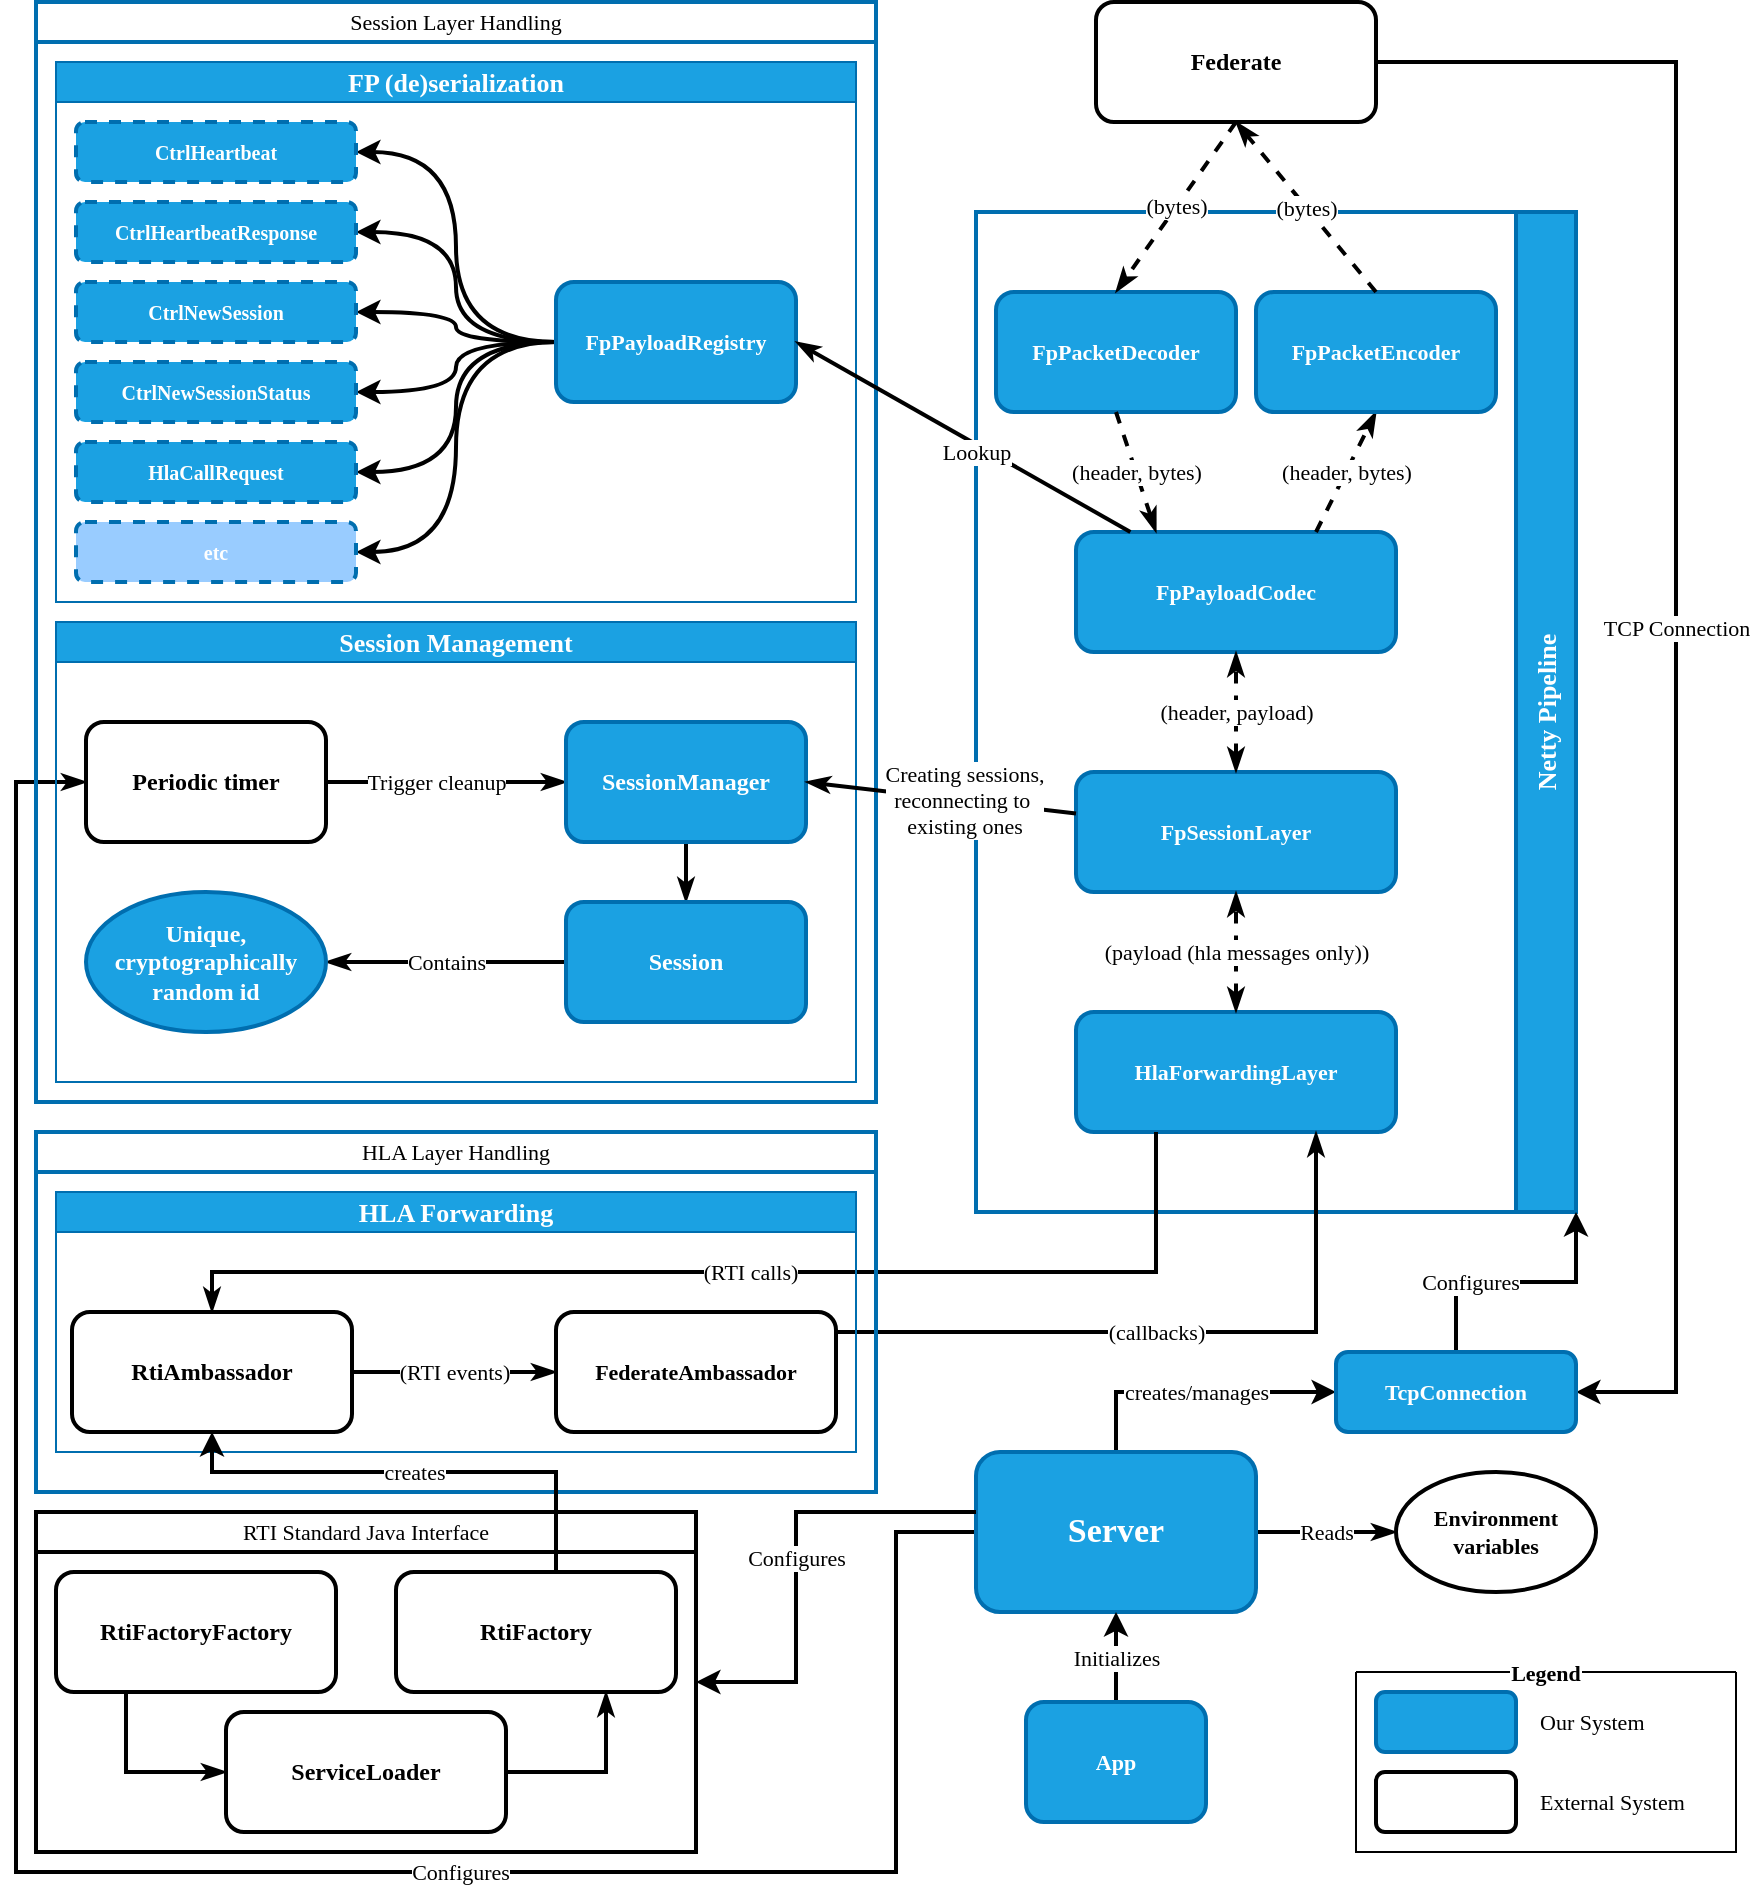 <mxfile scale="8" border="0" version="27.1.4">
  <diagram name="Page-1" id="E_L0YsxMAf6N9JI59gBp">
    <mxGraphModel dx="2532" dy="1472" grid="1" gridSize="10" guides="1" tooltips="1" connect="1" arrows="1" fold="1" page="1" pageScale="1" pageWidth="850" pageHeight="1100" math="0" shadow="0">
      <root>
        <mxCell id="0" />
        <mxCell id="1" parent="0" />
        <mxCell id="KnNnGDwvW0J2ZUAzmm-K-11" value="&lt;font&gt;Netty Pipeline&lt;/font&gt;" style="swimlane;horizontal=0;whiteSpace=wrap;html=1;strokeColor=#006EAF;strokeWidth=2;align=center;verticalAlign=middle;fontFamily=Verdana;fontSize=13;fontColor=#ffffff;fontStyle=1;fillColor=#1ba1e2;startSize=30;swimlaneLine=1;direction=west;" parent="1" vertex="1">
          <mxGeometry x="980" y="240" width="300" height="500" as="geometry" />
        </mxCell>
        <mxCell id="KnNnGDwvW0J2ZUAzmm-K-21" value="FpPacketDecoder" style="rounded=1;whiteSpace=wrap;html=1;strokeColor=#006EAF;strokeWidth=2;align=center;verticalAlign=middle;fontFamily=Verdana;fontSize=11;fontColor=#ffffff;fontStyle=1;fillColor=#1ba1e2;" parent="KnNnGDwvW0J2ZUAzmm-K-11" vertex="1">
          <mxGeometry x="10" y="40" width="120" height="60" as="geometry" />
        </mxCell>
        <mxCell id="KnNnGDwvW0J2ZUAzmm-K-22" value="FpPayloadCodec" style="rounded=1;whiteSpace=wrap;html=1;strokeColor=#006EAF;strokeWidth=2;align=center;verticalAlign=middle;fontFamily=Verdana;fontSize=11;fontColor=#ffffff;fontStyle=1;fillColor=#1ba1e2;" parent="KnNnGDwvW0J2ZUAzmm-K-11" vertex="1">
          <mxGeometry x="50" y="160" width="160" height="60" as="geometry" />
        </mxCell>
        <mxCell id="KnNnGDwvW0J2ZUAzmm-K-23" value="FpSessionLayer" style="rounded=1;whiteSpace=wrap;html=1;strokeColor=#006EAF;strokeWidth=2;align=center;verticalAlign=middle;fontFamily=Verdana;fontSize=11;fontColor=#ffffff;fontStyle=1;fillColor=#1ba1e2;" parent="KnNnGDwvW0J2ZUAzmm-K-11" vertex="1">
          <mxGeometry x="50" y="280" width="160" height="60" as="geometry" />
        </mxCell>
        <mxCell id="KnNnGDwvW0J2ZUAzmm-K-24" value="HlaForwardingLayer" style="rounded=1;whiteSpace=wrap;html=1;strokeColor=#006EAF;strokeWidth=2;align=center;verticalAlign=middle;fontFamily=Verdana;fontSize=11;fontColor=#ffffff;fontStyle=1;fillColor=#1ba1e2;" parent="KnNnGDwvW0J2ZUAzmm-K-11" vertex="1">
          <mxGeometry x="50" y="400" width="160" height="60" as="geometry" />
        </mxCell>
        <mxCell id="KnNnGDwvW0J2ZUAzmm-K-27" value="(header, bytes)" style="endArrow=classicThin;startArrow=none;html=1;rounded=0;strokeColor=light-dark(#000000,#000000);strokeWidth=2;align=center;verticalAlign=middle;fontFamily=Verdana;fontSize=11;fontColor=default;fontStyle=0;labelBorderColor=none;labelBackgroundColor=default;startFill=0;endFill=1;dashed=1;entryX=0.5;entryY=1;entryDx=0;entryDy=0;exitX=0.75;exitY=0;exitDx=0;exitDy=0;" parent="KnNnGDwvW0J2ZUAzmm-K-11" source="KnNnGDwvW0J2ZUAzmm-K-22" target="KnNnGDwvW0J2ZUAzmm-K-106" edge="1">
          <mxGeometry width="50" height="50" relative="1" as="geometry">
            <mxPoint x="190" y="102" as="sourcePoint" />
            <mxPoint x="190" y="10" as="targetPoint" />
          </mxGeometry>
        </mxCell>
        <mxCell id="KnNnGDwvW0J2ZUAzmm-K-28" value="(header, payload)" style="endArrow=classicThin;startArrow=classicThin;html=1;rounded=0;strokeColor=light-dark(#000000,#000000);strokeWidth=2;align=center;verticalAlign=middle;fontFamily=Verdana;fontSize=11;fontColor=default;fontStyle=0;labelBorderColor=none;labelBackgroundColor=default;startFill=1;endFill=1;dashed=1;entryX=0.5;entryY=1;entryDx=0;entryDy=0;exitX=0.5;exitY=0;exitDx=0;exitDy=0;" parent="KnNnGDwvW0J2ZUAzmm-K-11" source="KnNnGDwvW0J2ZUAzmm-K-23" target="KnNnGDwvW0J2ZUAzmm-K-22" edge="1">
          <mxGeometry width="50" height="50" relative="1" as="geometry">
            <mxPoint x="400" y="262" as="sourcePoint" />
            <mxPoint x="400" y="170" as="targetPoint" />
          </mxGeometry>
        </mxCell>
        <mxCell id="KnNnGDwvW0J2ZUAzmm-K-29" value="(payload (hla messages only))" style="endArrow=classicThin;startArrow=classicThin;html=1;rounded=0;strokeColor=light-dark(#000000,#000000);strokeWidth=2;align=center;verticalAlign=middle;fontFamily=Verdana;fontSize=11;fontColor=default;fontStyle=0;labelBorderColor=none;labelBackgroundColor=default;startFill=1;endFill=1;dashed=1;entryX=0.5;entryY=1;entryDx=0;entryDy=0;exitX=0.5;exitY=0;exitDx=0;exitDy=0;" parent="KnNnGDwvW0J2ZUAzmm-K-11" target="KnNnGDwvW0J2ZUAzmm-K-23" edge="1">
          <mxGeometry width="50" height="50" relative="1" as="geometry">
            <mxPoint x="130.0" y="400" as="sourcePoint" />
            <mxPoint x="170" y="370" as="targetPoint" />
          </mxGeometry>
        </mxCell>
        <mxCell id="KnNnGDwvW0J2ZUAzmm-K-106" value="FpPacketEncoder" style="rounded=1;whiteSpace=wrap;html=1;strokeColor=#006EAF;strokeWidth=2;align=center;verticalAlign=middle;fontFamily=Verdana;fontSize=11;fontColor=#ffffff;fontStyle=1;fillColor=#1ba1e2;" parent="KnNnGDwvW0J2ZUAzmm-K-11" vertex="1">
          <mxGeometry x="140" y="40" width="120" height="60" as="geometry" />
        </mxCell>
        <mxCell id="KnNnGDwvW0J2ZUAzmm-K-109" value="(header, bytes)" style="endArrow=classicThin;startArrow=none;html=1;rounded=0;strokeColor=light-dark(#000000,#000000);strokeWidth=2;align=center;verticalAlign=middle;fontFamily=Verdana;fontSize=11;fontColor=default;fontStyle=0;labelBorderColor=none;labelBackgroundColor=default;startFill=0;endFill=1;dashed=1;entryX=0.25;entryY=0;entryDx=0;entryDy=0;exitX=0.5;exitY=1;exitDx=0;exitDy=0;" parent="KnNnGDwvW0J2ZUAzmm-K-11" source="KnNnGDwvW0J2ZUAzmm-K-21" target="KnNnGDwvW0J2ZUAzmm-K-22" edge="1">
          <mxGeometry width="50" height="50" relative="1" as="geometry">
            <mxPoint x="10" y="170" as="sourcePoint" />
            <mxPoint x="100" y="110" as="targetPoint" />
          </mxGeometry>
        </mxCell>
        <mxCell id="KnNnGDwvW0J2ZUAzmm-K-121" value="(RTI calls)" style="edgeStyle=orthogonalEdgeStyle;shape=connector;rounded=0;orthogonalLoop=1;jettySize=auto;html=1;entryX=0.5;entryY=0;entryDx=0;entryDy=0;strokeColor=light-dark(#000000,#000000);strokeWidth=2;align=center;verticalAlign=middle;fontFamily=Verdana;fontSize=11;fontColor=default;fontStyle=0;labelBorderColor=none;labelBackgroundColor=default;startArrow=none;startFill=0;endArrow=classicThin;endFill=1;" parent="KnNnGDwvW0J2ZUAzmm-K-11" target="KnNnGDwvW0J2ZUAzmm-K-97" edge="1">
          <mxGeometry x="-0.026" relative="1" as="geometry">
            <mxPoint x="90" y="460" as="sourcePoint" />
            <Array as="points">
              <mxPoint x="90" y="530" />
              <mxPoint x="-382" y="530" />
            </Array>
            <mxPoint as="offset" />
          </mxGeometry>
        </mxCell>
        <mxCell id="KnNnGDwvW0J2ZUAzmm-K-20" value="&lt;span style=&quot;background-color: light-dark(#ffffff, var(--ge-dark-color, #121212));&quot;&gt;Reads&lt;/span&gt;" style="edgeStyle=orthogonalEdgeStyle;shape=connector;rounded=0;orthogonalLoop=1;jettySize=auto;html=1;entryX=0;entryY=0.5;entryDx=0;entryDy=0;strokeColor=light-dark(#000000,#000000);strokeWidth=2;align=center;verticalAlign=middle;fontFamily=Verdana;fontSize=11;fontColor=default;fontStyle=0;labelBorderColor=none;labelBackgroundColor=none;startArrow=none;startFill=0;endArrow=classicThin;endFill=1;" parent="1" source="KnNnGDwvW0J2ZUAzmm-K-14" target="KnNnGDwvW0J2ZUAzmm-K-19" edge="1">
          <mxGeometry relative="1" as="geometry" />
        </mxCell>
        <mxCell id="KnNnGDwvW0J2ZUAzmm-K-105" value="Configures" style="edgeStyle=orthogonalEdgeStyle;shape=connector;rounded=0;orthogonalLoop=1;jettySize=auto;html=1;strokeColor=light-dark(#000000,#000000);strokeWidth=2;align=center;verticalAlign=middle;fontFamily=Verdana;fontSize=11;fontColor=default;fontStyle=0;labelBorderColor=none;labelBackgroundColor=default;startArrow=none;startFill=0;endArrow=classicThin;endFill=1;entryX=0;entryY=0.5;entryDx=0;entryDy=0;" parent="1" source="KnNnGDwvW0J2ZUAzmm-K-14" target="KnNnGDwvW0J2ZUAzmm-K-65" edge="1">
          <mxGeometry x="-0.303" relative="1" as="geometry">
            <mxPoint x="500" y="540" as="targetPoint" />
            <Array as="points">
              <mxPoint x="940" y="900" />
              <mxPoint x="940" y="1070" />
              <mxPoint x="500" y="1070" />
              <mxPoint x="500" y="525" />
            </Array>
            <mxPoint as="offset" />
          </mxGeometry>
        </mxCell>
        <mxCell id="qz5uow2Gftufc4HhWuty-74" value="creates/manages" style="edgeStyle=orthogonalEdgeStyle;shape=connector;rounded=0;orthogonalLoop=1;jettySize=auto;html=1;entryX=0;entryY=0.5;entryDx=0;entryDy=0;strokeColor=default;strokeWidth=2;align=center;verticalAlign=middle;fontFamily=Verdana;fontSize=11;fontColor=default;labelBackgroundColor=default;endArrow=classic;" parent="1" source="KnNnGDwvW0J2ZUAzmm-K-14" target="qz5uow2Gftufc4HhWuty-72" edge="1">
          <mxGeometry relative="1" as="geometry">
            <Array as="points">
              <mxPoint x="1050" y="830" />
            </Array>
          </mxGeometry>
        </mxCell>
        <mxCell id="KnNnGDwvW0J2ZUAzmm-K-14" value="Server" style="rounded=1;whiteSpace=wrap;html=1;strokeColor=#006EAF;strokeWidth=2;align=center;verticalAlign=middle;fontFamily=Verdana;fontSize=17;fontColor=#ffffff;fontStyle=1;fillColor=#1ba1e2;" parent="1" vertex="1">
          <mxGeometry x="980" y="860" width="140" height="80" as="geometry" />
        </mxCell>
        <mxCell id="KnNnGDwvW0J2ZUAzmm-K-19" value="Environment variables" style="ellipse;whiteSpace=wrap;html=1;strokeWidth=2;align=center;verticalAlign=middle;fontFamily=Verdana;fontSize=11;fontStyle=1;labelBorderColor=none;labelBackgroundColor=none;fillColor=none;" parent="1" vertex="1">
          <mxGeometry x="1190" y="870" width="100" height="60" as="geometry" />
        </mxCell>
        <mxCell id="KnNnGDwvW0J2ZUAzmm-K-26" value="(bytes)" style="endArrow=classicThin;startArrow=none;html=1;rounded=0;strokeColor=light-dark(#000000,#000000);strokeWidth=2;align=center;verticalAlign=middle;fontFamily=Verdana;fontSize=11;fontColor=default;fontStyle=0;labelBorderColor=none;labelBackgroundColor=default;startFill=0;endFill=1;dashed=1;exitX=0.5;exitY=1;exitDx=0;exitDy=0;entryX=0.5;entryY=0;entryDx=0;entryDy=0;" parent="1" source="qz5uow2Gftufc4HhWuty-70" target="KnNnGDwvW0J2ZUAzmm-K-21" edge="1">
          <mxGeometry width="50" height="50" relative="1" as="geometry">
            <mxPoint x="1110" y="214.0" as="sourcePoint" />
            <mxPoint x="1050" y="90" as="targetPoint" />
          </mxGeometry>
        </mxCell>
        <mxCell id="KnNnGDwvW0J2ZUAzmm-K-30" value="Session Layer Handling" style="swimlane;whiteSpace=wrap;html=1;strokeColor=#006EAF;strokeWidth=2;align=center;verticalAlign=middle;fontFamily=Verdana;fontSize=11;fontColor=default;fontStyle=0;labelBorderColor=none;labelBackgroundColor=none;fillColor=default;startSize=20;" parent="1" vertex="1">
          <mxGeometry x="510" y="135" width="420" height="550" as="geometry" />
        </mxCell>
        <mxCell id="KnNnGDwvW0J2ZUAzmm-K-32" value="FP (de)serialization" style="swimlane;whiteSpace=wrap;html=1;flipH=1;fontFamily=Verdana;fillColor=#1ba1e2;fontColor=#ffffff;strokeColor=#006EAF;fontStyle=1;fontSize=13;startSize=20;" parent="KnNnGDwvW0J2ZUAzmm-K-30" vertex="1">
          <mxGeometry x="10" y="30" width="400" height="270" as="geometry" />
        </mxCell>
        <mxCell id="qz5uow2Gftufc4HhWuty-58" style="shape=connector;rounded=0;orthogonalLoop=1;jettySize=auto;html=1;entryX=1;entryY=0.5;entryDx=0;entryDy=0;strokeColor=default;strokeWidth=2;align=center;verticalAlign=middle;fontFamily=Verdana;fontSize=11;fontColor=default;labelBackgroundColor=default;endArrow=classic;edgeStyle=orthogonalEdgeStyle;curved=1;" parent="KnNnGDwvW0J2ZUAzmm-K-32" source="KnNnGDwvW0J2ZUAzmm-K-34" target="KnNnGDwvW0J2ZUAzmm-K-35" edge="1">
          <mxGeometry relative="1" as="geometry" />
        </mxCell>
        <mxCell id="qz5uow2Gftufc4HhWuty-59" style="edgeStyle=orthogonalEdgeStyle;shape=connector;curved=1;rounded=0;orthogonalLoop=1;jettySize=auto;html=1;entryX=1;entryY=0.5;entryDx=0;entryDy=0;strokeColor=default;strokeWidth=2;align=center;verticalAlign=middle;fontFamily=Verdana;fontSize=11;fontColor=default;labelBackgroundColor=default;endArrow=classic;" parent="KnNnGDwvW0J2ZUAzmm-K-32" source="KnNnGDwvW0J2ZUAzmm-K-34" target="KnNnGDwvW0J2ZUAzmm-K-36" edge="1">
          <mxGeometry relative="1" as="geometry" />
        </mxCell>
        <mxCell id="qz5uow2Gftufc4HhWuty-60" style="edgeStyle=orthogonalEdgeStyle;shape=connector;curved=1;rounded=0;orthogonalLoop=1;jettySize=auto;html=1;entryX=1;entryY=0.5;entryDx=0;entryDy=0;strokeColor=default;strokeWidth=2;align=center;verticalAlign=middle;fontFamily=Verdana;fontSize=11;fontColor=default;labelBackgroundColor=default;endArrow=classic;" parent="KnNnGDwvW0J2ZUAzmm-K-32" source="KnNnGDwvW0J2ZUAzmm-K-34" target="KnNnGDwvW0J2ZUAzmm-K-37" edge="1">
          <mxGeometry relative="1" as="geometry" />
        </mxCell>
        <mxCell id="qz5uow2Gftufc4HhWuty-61" style="edgeStyle=orthogonalEdgeStyle;shape=connector;curved=1;rounded=0;orthogonalLoop=1;jettySize=auto;html=1;entryX=1;entryY=0.5;entryDx=0;entryDy=0;strokeColor=default;strokeWidth=2;align=center;verticalAlign=middle;fontFamily=Verdana;fontSize=11;fontColor=default;labelBackgroundColor=default;endArrow=classic;" parent="KnNnGDwvW0J2ZUAzmm-K-32" source="KnNnGDwvW0J2ZUAzmm-K-34" target="KnNnGDwvW0J2ZUAzmm-K-112" edge="1">
          <mxGeometry relative="1" as="geometry" />
        </mxCell>
        <mxCell id="qz5uow2Gftufc4HhWuty-62" style="edgeStyle=orthogonalEdgeStyle;shape=connector;curved=1;rounded=0;orthogonalLoop=1;jettySize=auto;html=1;entryX=1;entryY=0.5;entryDx=0;entryDy=0;strokeColor=default;strokeWidth=2;align=center;verticalAlign=middle;fontFamily=Verdana;fontSize=11;fontColor=default;labelBackgroundColor=default;endArrow=classic;" parent="KnNnGDwvW0J2ZUAzmm-K-32" source="KnNnGDwvW0J2ZUAzmm-K-34" target="KnNnGDwvW0J2ZUAzmm-K-113" edge="1">
          <mxGeometry relative="1" as="geometry" />
        </mxCell>
        <mxCell id="qz5uow2Gftufc4HhWuty-63" style="edgeStyle=orthogonalEdgeStyle;shape=connector;curved=1;rounded=0;orthogonalLoop=1;jettySize=auto;html=1;entryX=1;entryY=0.5;entryDx=0;entryDy=0;strokeColor=default;strokeWidth=2;align=center;verticalAlign=middle;fontFamily=Verdana;fontSize=11;fontColor=default;labelBackgroundColor=default;endArrow=classic;" parent="KnNnGDwvW0J2ZUAzmm-K-32" source="KnNnGDwvW0J2ZUAzmm-K-34" target="KnNnGDwvW0J2ZUAzmm-K-116" edge="1">
          <mxGeometry relative="1" as="geometry" />
        </mxCell>
        <mxCell id="KnNnGDwvW0J2ZUAzmm-K-34" value="FpPayloadRegistry" style="rounded=1;whiteSpace=wrap;html=1;fontFamily=Verdana;fillColor=#1ba1e2;fontColor=#ffffff;strokeColor=#006EAF;strokeWidth=2;fontStyle=1;fontSize=11;" parent="KnNnGDwvW0J2ZUAzmm-K-32" vertex="1">
          <mxGeometry x="250" y="110" width="120" height="60" as="geometry" />
        </mxCell>
        <mxCell id="KnNnGDwvW0J2ZUAzmm-K-35" value="CtrlHeartbeat" style="rounded=1;whiteSpace=wrap;html=1;fontFamily=Verdana;fillColor=#1ba1e2;fontColor=#ffffff;strokeColor=#006EAF;strokeWidth=2;fontStyle=1;fontSize=10;dashed=1;" parent="KnNnGDwvW0J2ZUAzmm-K-32" vertex="1">
          <mxGeometry x="10" y="30" width="140" height="30" as="geometry" />
        </mxCell>
        <mxCell id="KnNnGDwvW0J2ZUAzmm-K-36" value="CtrlHeartbeatResponse" style="rounded=1;whiteSpace=wrap;html=1;fontFamily=Verdana;fillColor=#1ba1e2;fontColor=#ffffff;strokeColor=#006EAF;strokeWidth=2;fontStyle=1;fontSize=10;dashed=1;" parent="KnNnGDwvW0J2ZUAzmm-K-32" vertex="1">
          <mxGeometry x="10" y="70" width="140" height="30" as="geometry" />
        </mxCell>
        <mxCell id="KnNnGDwvW0J2ZUAzmm-K-37" value="CtrlNewSession" style="rounded=1;whiteSpace=wrap;html=1;fontFamily=Verdana;fillColor=#1ba1e2;fontColor=#ffffff;strokeColor=#006EAF;strokeWidth=2;fontStyle=1;fontSize=10;dashed=1;" parent="KnNnGDwvW0J2ZUAzmm-K-32" vertex="1">
          <mxGeometry x="10" y="110" width="140" height="30" as="geometry" />
        </mxCell>
        <mxCell id="KnNnGDwvW0J2ZUAzmm-K-112" value="CtrlNewSessionStatus" style="rounded=1;whiteSpace=wrap;html=1;fontFamily=Verdana;fillColor=#1ba1e2;fontColor=#ffffff;strokeColor=#006EAF;strokeWidth=2;fontStyle=1;fontSize=10;dashed=1;" parent="KnNnGDwvW0J2ZUAzmm-K-32" vertex="1">
          <mxGeometry x="10" y="150" width="140" height="30" as="geometry" />
        </mxCell>
        <mxCell id="KnNnGDwvW0J2ZUAzmm-K-113" value="HlaCallRequest" style="rounded=1;whiteSpace=wrap;html=1;fontFamily=Verdana;fillColor=#1ba1e2;fontColor=#ffffff;strokeColor=#006EAF;strokeWidth=2;fontStyle=1;fontSize=10;dashed=1;" parent="KnNnGDwvW0J2ZUAzmm-K-32" vertex="1">
          <mxGeometry x="10" y="190" width="140" height="30" as="geometry" />
        </mxCell>
        <mxCell id="KnNnGDwvW0J2ZUAzmm-K-116" value="etc" style="rounded=1;whiteSpace=wrap;html=1;fontFamily=Verdana;fillColor=#99CCFF;fontColor=#ffffff;strokeColor=#006EAF;strokeWidth=2;fontStyle=1;fontSize=10;dashed=1;" parent="KnNnGDwvW0J2ZUAzmm-K-32" vertex="1">
          <mxGeometry x="10" y="230" width="140" height="30" as="geometry" />
        </mxCell>
        <mxCell id="KnNnGDwvW0J2ZUAzmm-K-55" value="Session Management" style="swimlane;whiteSpace=wrap;html=1;flipH=1;fontFamily=Verdana;fillColor=#1ba1e2;fontColor=#ffffff;strokeColor=#006EAF;fontStyle=1;fontSize=13;startSize=20;" parent="KnNnGDwvW0J2ZUAzmm-K-30" vertex="1">
          <mxGeometry x="10" y="310" width="400" height="230" as="geometry" />
        </mxCell>
        <mxCell id="KnNnGDwvW0J2ZUAzmm-K-69" value="Trigger cleanup" style="edgeStyle=none;shape=connector;rounded=0;orthogonalLoop=1;jettySize=auto;html=1;entryX=0;entryY=0.5;entryDx=0;entryDy=0;strokeColor=light-dark(#000000,#000000);strokeWidth=2;align=center;verticalAlign=middle;fontFamily=Verdana;fontSize=11;fontColor=default;fontStyle=0;labelBorderColor=none;labelBackgroundColor=default;startArrow=none;startFill=0;endArrow=classicThin;endFill=1;" parent="KnNnGDwvW0J2ZUAzmm-K-55" source="KnNnGDwvW0J2ZUAzmm-K-65" target="KnNnGDwvW0J2ZUAzmm-K-66" edge="1">
          <mxGeometry x="-0.083" relative="1" as="geometry">
            <mxPoint as="offset" />
          </mxGeometry>
        </mxCell>
        <mxCell id="KnNnGDwvW0J2ZUAzmm-K-65" value="Periodic timer" style="rounded=1;whiteSpace=wrap;html=1;strokeWidth=2;align=center;verticalAlign=middle;fontFamily=Verdana;fontSize=12;fontStyle=1;labelBorderColor=none;labelBackgroundColor=none;fillColor=none;" parent="KnNnGDwvW0J2ZUAzmm-K-55" vertex="1">
          <mxGeometry x="15" y="50" width="120" height="60" as="geometry" />
        </mxCell>
        <mxCell id="KnNnGDwvW0J2ZUAzmm-K-70" style="edgeStyle=none;shape=connector;rounded=0;orthogonalLoop=1;jettySize=auto;html=1;entryX=0.5;entryY=0;entryDx=0;entryDy=0;strokeColor=light-dark(#000000,#000000);strokeWidth=2;align=center;verticalAlign=middle;fontFamily=Verdana;fontSize=12;fontColor=default;fontStyle=1;labelBorderColor=none;labelBackgroundColor=none;startArrow=none;startFill=0;endArrow=classicThin;endFill=1;" parent="KnNnGDwvW0J2ZUAzmm-K-55" source="KnNnGDwvW0J2ZUAzmm-K-66" target="KnNnGDwvW0J2ZUAzmm-K-67" edge="1">
          <mxGeometry relative="1" as="geometry" />
        </mxCell>
        <mxCell id="KnNnGDwvW0J2ZUAzmm-K-66" value="SessionManager" style="rounded=1;whiteSpace=wrap;html=1;strokeWidth=2;align=center;verticalAlign=middle;fontFamily=Verdana;fontSize=12;fontStyle=1;labelBorderColor=none;labelBackgroundColor=none;fillColor=#1ba1e2;strokeColor=#006EAF;fontColor=#ffffff;" parent="KnNnGDwvW0J2ZUAzmm-K-55" vertex="1">
          <mxGeometry x="255" y="50" width="120" height="60" as="geometry" />
        </mxCell>
        <mxCell id="KnNnGDwvW0J2ZUAzmm-K-71" value="Contains" style="edgeStyle=none;shape=connector;rounded=0;orthogonalLoop=1;jettySize=auto;html=1;entryX=1;entryY=0.5;entryDx=0;entryDy=0;strokeColor=light-dark(#000000,#000000);strokeWidth=2;align=center;verticalAlign=middle;fontFamily=Verdana;fontSize=11;fontColor=default;fontStyle=0;labelBorderColor=none;labelBackgroundColor=default;startArrow=none;startFill=0;endArrow=classicThin;endFill=1;" parent="KnNnGDwvW0J2ZUAzmm-K-55" source="KnNnGDwvW0J2ZUAzmm-K-67" target="KnNnGDwvW0J2ZUAzmm-K-68" edge="1">
          <mxGeometry relative="1" as="geometry" />
        </mxCell>
        <mxCell id="KnNnGDwvW0J2ZUAzmm-K-67" value="Session" style="rounded=1;whiteSpace=wrap;html=1;strokeWidth=2;align=center;verticalAlign=middle;fontFamily=Verdana;fontSize=12;fontStyle=1;labelBorderColor=none;labelBackgroundColor=none;glass=0;shadow=0;fillColor=#1ba1e2;strokeColor=#006EAF;fontColor=#ffffff;" parent="KnNnGDwvW0J2ZUAzmm-K-55" vertex="1">
          <mxGeometry x="255" y="140" width="120" height="60" as="geometry" />
        </mxCell>
        <mxCell id="KnNnGDwvW0J2ZUAzmm-K-68" value="Unique, cryptographically random id" style="ellipse;whiteSpace=wrap;html=1;strokeColor=#006EAF;strokeWidth=2;align=center;verticalAlign=middle;fontFamily=Verdana;fontSize=12;fontColor=#ffffff;fontStyle=1;labelBorderColor=none;labelBackgroundColor=none;fillColor=#1ba1e2;" parent="KnNnGDwvW0J2ZUAzmm-K-55" vertex="1">
          <mxGeometry x="15" y="135" width="120" height="70" as="geometry" />
        </mxCell>
        <mxCell id="KnNnGDwvW0J2ZUAzmm-K-108" value="(bytes)" style="endArrow=classicThin;startArrow=none;html=1;rounded=0;strokeColor=light-dark(#000000,#000000);strokeWidth=2;align=center;verticalAlign=middle;fontFamily=Verdana;fontSize=11;fontColor=default;fontStyle=0;labelBorderColor=none;labelBackgroundColor=default;startFill=0;endFill=1;dashed=1;exitX=0.5;exitY=0;exitDx=0;exitDy=0;entryX=0.5;entryY=1;entryDx=0;entryDy=0;" parent="1" source="KnNnGDwvW0J2ZUAzmm-K-106" target="qz5uow2Gftufc4HhWuty-70" edge="1">
          <mxGeometry width="50" height="50" relative="1" as="geometry">
            <mxPoint x="1200" y="261" as="sourcePoint" />
            <mxPoint x="1110" y="214.0" as="targetPoint" />
          </mxGeometry>
        </mxCell>
        <mxCell id="KnNnGDwvW0J2ZUAzmm-K-110" value="Lookup" style="edgeStyle=none;shape=connector;rounded=0;orthogonalLoop=1;jettySize=auto;html=1;entryX=1;entryY=0.5;entryDx=0;entryDy=0;strokeColor=light-dark(#000000,#000000);strokeWidth=2;align=center;verticalAlign=middle;fontFamily=Verdana;fontSize=11;fontColor=default;fontStyle=0;labelBorderColor=none;labelBackgroundColor=default;startArrow=none;startFill=0;endArrow=classicThin;endFill=1;" parent="1" source="KnNnGDwvW0J2ZUAzmm-K-22" target="KnNnGDwvW0J2ZUAzmm-K-34" edge="1">
          <mxGeometry x="-0.096" y="3" relative="1" as="geometry">
            <mxPoint as="offset" />
          </mxGeometry>
        </mxCell>
        <mxCell id="KnNnGDwvW0J2ZUAzmm-K-123" value="(callbacks)" style="edgeStyle=orthogonalEdgeStyle;shape=connector;rounded=0;orthogonalLoop=1;jettySize=auto;html=1;exitX=1;exitY=0.5;exitDx=0;exitDy=0;strokeColor=light-dark(#000000,#000000);strokeWidth=2;align=center;verticalAlign=middle;fontFamily=Verdana;fontSize=11;fontColor=default;fontStyle=0;labelBorderColor=none;labelBackgroundColor=default;startArrow=none;startFill=0;endArrow=classicThin;endFill=1;entryX=0.75;entryY=1;entryDx=0;entryDy=0;" parent="1" source="KnNnGDwvW0J2ZUAzmm-K-120" target="KnNnGDwvW0J2ZUAzmm-K-24" edge="1">
          <mxGeometry relative="1" as="geometry">
            <mxPoint x="1160" y="620" as="targetPoint" />
            <Array as="points">
              <mxPoint x="910" y="800" />
              <mxPoint x="1150" y="800" />
            </Array>
          </mxGeometry>
        </mxCell>
        <mxCell id="KnNnGDwvW0J2ZUAzmm-K-129" value="Creating sessions,&lt;div&gt;reconnecting to&amp;nbsp;&lt;/div&gt;&lt;div&gt;existing ones&lt;/div&gt;" style="shape=connector;rounded=0;orthogonalLoop=1;jettySize=auto;html=1;entryX=1;entryY=0.5;entryDx=0;entryDy=0;strokeColor=light-dark(#000000,#000000);strokeWidth=2;align=center;verticalAlign=middle;fontFamily=Verdana;fontSize=11;fontColor=default;fontStyle=0;labelBorderColor=none;labelBackgroundColor=default;startArrow=none;startFill=0;endArrow=classicThin;endFill=1;" parent="1" source="KnNnGDwvW0J2ZUAzmm-K-23" target="KnNnGDwvW0J2ZUAzmm-K-66" edge="1">
          <mxGeometry x="-0.172" relative="1" as="geometry">
            <mxPoint as="offset" />
          </mxGeometry>
        </mxCell>
        <mxCell id="qz5uow2Gftufc4HhWuty-1" value="HLA Layer Handling" style="swimlane;whiteSpace=wrap;html=1;strokeColor=#006EAF;strokeWidth=2;align=center;verticalAlign=middle;fontFamily=Verdana;fontSize=11;fontColor=default;fontStyle=0;labelBorderColor=none;labelBackgroundColor=none;fillColor=default;startSize=20;" parent="1" vertex="1">
          <mxGeometry x="510" y="700" width="420" height="180" as="geometry" />
        </mxCell>
        <mxCell id="qz5uow2Gftufc4HhWuty-23" value="HLA Forwarding" style="swimlane;whiteSpace=wrap;html=1;flipH=1;fontFamily=Verdana;fillColor=#1ba1e2;fontColor=#ffffff;strokeColor=#006EAF;fontStyle=1;fontSize=13;startSize=20;" parent="qz5uow2Gftufc4HhWuty-1" vertex="1">
          <mxGeometry x="10" y="30" width="400" height="130" as="geometry" />
        </mxCell>
        <mxCell id="qz5uow2Gftufc4HhWuty-24" value="Trigger cleanup" style="edgeStyle=none;shape=connector;rounded=0;orthogonalLoop=1;jettySize=auto;html=1;entryX=0;entryY=0.5;entryDx=0;entryDy=0;strokeColor=light-dark(#000000,#000000);strokeWidth=2;align=center;verticalAlign=middle;fontFamily=Verdana;fontSize=11;fontColor=default;fontStyle=0;labelBorderColor=none;labelBackgroundColor=default;startArrow=none;startFill=0;endArrow=classicThin;endFill=1;" parent="qz5uow2Gftufc4HhWuty-23" edge="1">
          <mxGeometry x="-0.083" relative="1" as="geometry">
            <mxPoint as="offset" />
            <mxPoint x="255" y="80" as="targetPoint" />
          </mxGeometry>
        </mxCell>
        <mxCell id="qz5uow2Gftufc4HhWuty-26" style="edgeStyle=none;shape=connector;rounded=0;orthogonalLoop=1;jettySize=auto;html=1;entryX=0.5;entryY=0;entryDx=0;entryDy=0;strokeColor=light-dark(#000000,#000000);strokeWidth=2;align=center;verticalAlign=middle;fontFamily=Verdana;fontSize=12;fontColor=default;fontStyle=1;labelBorderColor=none;labelBackgroundColor=none;startArrow=none;startFill=0;endArrow=classicThin;endFill=1;" parent="qz5uow2Gftufc4HhWuty-23" edge="1">
          <mxGeometry relative="1" as="geometry">
            <mxPoint x="315" y="110" as="sourcePoint" />
          </mxGeometry>
        </mxCell>
        <mxCell id="qz5uow2Gftufc4HhWuty-28" value="Contains" style="edgeStyle=none;shape=connector;rounded=0;orthogonalLoop=1;jettySize=auto;html=1;entryX=1;entryY=0.5;entryDx=0;entryDy=0;strokeColor=light-dark(#000000,#000000);strokeWidth=2;align=center;verticalAlign=middle;fontFamily=Verdana;fontSize=11;fontColor=default;fontStyle=0;labelBorderColor=none;labelBackgroundColor=default;startArrow=none;startFill=0;endArrow=classicThin;endFill=1;" parent="qz5uow2Gftufc4HhWuty-23" edge="1">
          <mxGeometry relative="1" as="geometry">
            <mxPoint x="135" y="170" as="targetPoint" />
          </mxGeometry>
        </mxCell>
        <mxCell id="KnNnGDwvW0J2ZUAzmm-K-97" value="RtiAmbassador" style="rounded=1;whiteSpace=wrap;html=1;strokeWidth=2;align=center;verticalAlign=middle;fontFamily=Verdana;fontSize=12;fontStyle=1;labelBorderColor=none;labelBackgroundColor=none;fillColor=none;" parent="qz5uow2Gftufc4HhWuty-23" vertex="1">
          <mxGeometry x="8" y="60" width="140" height="60" as="geometry" />
        </mxCell>
        <mxCell id="KnNnGDwvW0J2ZUAzmm-K-120" value="FederateAmbassador" style="rounded=1;whiteSpace=wrap;html=1;strokeWidth=2;align=center;verticalAlign=middle;fontFamily=Verdana;fontSize=11;fontStyle=1;labelBorderColor=none;labelBackgroundColor=none;fillColor=none;" parent="qz5uow2Gftufc4HhWuty-23" vertex="1">
          <mxGeometry x="250" y="60" width="140" height="60" as="geometry" />
        </mxCell>
        <mxCell id="KnNnGDwvW0J2ZUAzmm-K-131" value="(RTI events)" style="edgeStyle=orthogonalEdgeStyle;shape=connector;rounded=0;orthogonalLoop=1;jettySize=auto;html=1;entryX=0;entryY=0.5;entryDx=0;entryDy=0;strokeColor=light-dark(#000000,#000000);strokeWidth=2;align=center;verticalAlign=middle;fontFamily=Verdana;fontSize=11;fontColor=default;fontStyle=0;labelBorderColor=none;labelBackgroundColor=default;startArrow=none;startFill=0;endArrow=classicThin;endFill=1;" parent="qz5uow2Gftufc4HhWuty-23" source="KnNnGDwvW0J2ZUAzmm-K-97" target="KnNnGDwvW0J2ZUAzmm-K-120" edge="1">
          <mxGeometry relative="1" as="geometry">
            <mxPoint as="offset" />
          </mxGeometry>
        </mxCell>
        <mxCell id="qz5uow2Gftufc4HhWuty-32" value="Configures" style="edgeStyle=orthogonalEdgeStyle;shape=connector;rounded=0;orthogonalLoop=1;jettySize=auto;html=1;entryX=1;entryY=0.5;entryDx=0;entryDy=0;strokeColor=default;strokeWidth=2;align=center;verticalAlign=middle;fontFamily=Verdana;fontSize=11;fontColor=default;labelBackgroundColor=default;endArrow=classic;" parent="1" source="KnNnGDwvW0J2ZUAzmm-K-14" target="KnNnGDwvW0J2ZUAzmm-K-91" edge="1">
          <mxGeometry relative="1" as="geometry">
            <Array as="points">
              <mxPoint x="890" y="890" />
              <mxPoint x="890" y="975" />
            </Array>
          </mxGeometry>
        </mxCell>
        <mxCell id="KnNnGDwvW0J2ZUAzmm-K-91" value="RTI Standard Java Interface" style="swimlane;whiteSpace=wrap;html=1;strokeWidth=2;align=center;verticalAlign=middle;fontFamily=Verdana;fontSize=11;fontStyle=0;labelBorderColor=none;labelBackgroundColor=none;startSize=20;fillColor=none;" parent="1" vertex="1">
          <mxGeometry x="510" y="890" width="330" height="170" as="geometry" />
        </mxCell>
        <mxCell id="KnNnGDwvW0J2ZUAzmm-K-95" value="ServiceLoader&lt;span style=&quot;color: rgba(0, 0, 0, 0); font-size: 0px; font-weight: 400; text-align: start; text-wrap-mode: nowrap;&quot;&gt;%3CmxGraphModel%3E%3Croot%3E%3CmxCell%20id%3D%220%22%2F%3E%3CmxCell%20id%3D%221%22%20parent%3D%220%22%2F%3E%3CmxCell%20id%3D%222%22%20value%3D%22RtiFactoryFactory%22%20style%3D%22rounded%3D1%3BwhiteSpace%3Dwrap%3Bhtml%3D1%3BstrokeColor%3D%23006EAF%3BstrokeWidth%3D2%3Balign%3Dcenter%3BverticalAlign%3Dmiddle%3BfontFamily%3DVerdana%3BfontSize%3D12%3BfontColor%3Ddefault%3BfontStyle%3D1%3BlabelBorderColor%3Dnone%3BlabelBackgroundColor%3Dnone%3BfillColor%3Dnone%3B%22%20vertex%3D%221%22%20parent%3D%221%22%3E%3CmxGeometry%20x%3D%221000%22%20y%3D%22820%22%20width%3D%22140%22%20height%3D%2260%22%20as%3D%22geometry%22%2F%3E%3C%2FmxCell%3E%3C%2Froot%3E%3C%2FmxGraphModel%3E&lt;/span&gt;" style="rounded=1;whiteSpace=wrap;html=1;strokeWidth=2;align=center;verticalAlign=middle;fontFamily=Verdana;fontSize=12;fontStyle=1;labelBorderColor=none;labelBackgroundColor=none;fillColor=none;" parent="KnNnGDwvW0J2ZUAzmm-K-91" vertex="1">
          <mxGeometry x="95" y="100" width="140" height="60" as="geometry" />
        </mxCell>
        <mxCell id="KnNnGDwvW0J2ZUAzmm-K-96" value="RtiFactory" style="rounded=1;whiteSpace=wrap;html=1;strokeWidth=2;align=center;verticalAlign=middle;fontFamily=Verdana;fontSize=12;fontStyle=1;labelBorderColor=none;labelBackgroundColor=none;fillColor=none;" parent="KnNnGDwvW0J2ZUAzmm-K-91" vertex="1">
          <mxGeometry x="180" y="30" width="140" height="60" as="geometry" />
        </mxCell>
        <mxCell id="KnNnGDwvW0J2ZUAzmm-K-126" style="edgeStyle=orthogonalEdgeStyle;shape=connector;rounded=0;orthogonalLoop=1;jettySize=auto;html=1;strokeColor=light-dark(#000000,#000000);strokeWidth=2;align=center;verticalAlign=middle;fontFamily=Verdana;fontSize=11;fontColor=default;fontStyle=0;labelBorderColor=none;labelBackgroundColor=default;startArrow=none;startFill=0;endArrow=classicThin;endFill=1;entryX=0.75;entryY=1;entryDx=0;entryDy=0;" parent="KnNnGDwvW0J2ZUAzmm-K-91" source="KnNnGDwvW0J2ZUAzmm-K-95" target="KnNnGDwvW0J2ZUAzmm-K-96" edge="1">
          <mxGeometry relative="1" as="geometry">
            <Array as="points">
              <mxPoint x="285" y="130" />
            </Array>
            <mxPoint x="300" y="140" as="targetPoint" />
          </mxGeometry>
        </mxCell>
        <mxCell id="KnNnGDwvW0J2ZUAzmm-K-92" value="RtiFactoryFactory" style="rounded=1;whiteSpace=wrap;html=1;strokeWidth=2;align=center;verticalAlign=middle;fontFamily=Verdana;fontSize=12;fontStyle=1;labelBorderColor=none;labelBackgroundColor=none;fillColor=none;" parent="KnNnGDwvW0J2ZUAzmm-K-91" vertex="1">
          <mxGeometry x="10" y="30" width="140" height="60" as="geometry" />
        </mxCell>
        <mxCell id="KnNnGDwvW0J2ZUAzmm-K-125" style="edgeStyle=orthogonalEdgeStyle;shape=connector;rounded=0;orthogonalLoop=1;jettySize=auto;html=1;entryX=0;entryY=0.5;entryDx=0;entryDy=0;strokeColor=light-dark(#000000,#000000);strokeWidth=2;align=center;verticalAlign=middle;fontFamily=Verdana;fontSize=11;fontColor=default;fontStyle=0;labelBorderColor=none;labelBackgroundColor=default;startArrow=none;startFill=0;endArrow=classicThin;endFill=1;exitX=0.25;exitY=1;exitDx=0;exitDy=0;" parent="KnNnGDwvW0J2ZUAzmm-K-91" source="KnNnGDwvW0J2ZUAzmm-K-92" target="KnNnGDwvW0J2ZUAzmm-K-95" edge="1">
          <mxGeometry relative="1" as="geometry" />
        </mxCell>
        <mxCell id="qz5uow2Gftufc4HhWuty-31" value="creates" style="edgeStyle=orthogonalEdgeStyle;shape=connector;rounded=0;orthogonalLoop=1;jettySize=auto;html=1;entryX=0.5;entryY=1;entryDx=0;entryDy=0;strokeColor=default;strokeWidth=2;align=center;verticalAlign=middle;fontFamily=Verdana;fontSize=11;fontColor=default;labelBackgroundColor=default;endArrow=classic;" parent="1" source="KnNnGDwvW0J2ZUAzmm-K-96" target="KnNnGDwvW0J2ZUAzmm-K-97" edge="1">
          <mxGeometry relative="1" as="geometry">
            <Array as="points">
              <mxPoint x="770" y="870" />
              <mxPoint x="598" y="870" />
            </Array>
          </mxGeometry>
        </mxCell>
        <mxCell id="qz5uow2Gftufc4HhWuty-36" value="Initializes" style="edgeStyle=orthogonalEdgeStyle;shape=connector;rounded=0;orthogonalLoop=1;jettySize=auto;html=1;entryX=0.5;entryY=1;entryDx=0;entryDy=0;strokeColor=default;strokeWidth=2;align=center;verticalAlign=middle;fontFamily=Verdana;fontSize=11;fontColor=default;labelBackgroundColor=default;endArrow=classic;" parent="1" source="qz5uow2Gftufc4HhWuty-33" target="KnNnGDwvW0J2ZUAzmm-K-14" edge="1">
          <mxGeometry relative="1" as="geometry" />
        </mxCell>
        <mxCell id="qz5uow2Gftufc4HhWuty-33" value="App" style="rounded=1;whiteSpace=wrap;html=1;strokeColor=#006EAF;strokeWidth=2;align=center;verticalAlign=middle;fontFamily=Verdana;fontSize=11;fontColor=#ffffff;fontStyle=1;fillColor=#1ba1e2;" parent="1" vertex="1">
          <mxGeometry x="1005" y="985" width="90" height="60" as="geometry" />
        </mxCell>
        <mxCell id="qz5uow2Gftufc4HhWuty-38" value="Legend" style="swimlane;startSize=0;fontFamily=Verdana;fontSize=11;fontColor=default;labelBackgroundColor=default;" parent="1" vertex="1">
          <mxGeometry x="1170" y="970" width="190" height="90" as="geometry" />
        </mxCell>
        <mxCell id="qz5uow2Gftufc4HhWuty-51" value="Our System" style="text;html=1;align=left;verticalAlign=middle;resizable=0;points=[];autosize=1;strokeColor=none;fillColor=none;fontFamily=Verdana;fontSize=11;fontColor=default;labelBackgroundColor=default;fontStyle=0;rotation=0;" parent="qz5uow2Gftufc4HhWuty-38" vertex="1">
          <mxGeometry x="90" y="10" width="90" height="30" as="geometry" />
        </mxCell>
        <mxCell id="qz5uow2Gftufc4HhWuty-52" value="External System" style="text;html=1;align=left;verticalAlign=middle;resizable=0;points=[];autosize=1;strokeColor=none;fillColor=none;fontFamily=Verdana;fontSize=11;fontColor=default;labelBackgroundColor=default;fontStyle=0" parent="qz5uow2Gftufc4HhWuty-38" vertex="1">
          <mxGeometry x="90" y="50" width="110" height="30" as="geometry" />
        </mxCell>
        <mxCell id="qz5uow2Gftufc4HhWuty-55" value="" style="rounded=1;whiteSpace=wrap;html=1;strokeWidth=2;align=center;verticalAlign=middle;fontFamily=Verdana;fontSize=12;fontStyle=1;labelBorderColor=none;labelBackgroundColor=none;glass=0;shadow=0;fillColor=#1ba1e2;strokeColor=#006EAF;fontColor=#ffffff;" parent="qz5uow2Gftufc4HhWuty-38" vertex="1">
          <mxGeometry x="10" y="10" width="70" height="30" as="geometry" />
        </mxCell>
        <mxCell id="qz5uow2Gftufc4HhWuty-56" value="" style="rounded=1;whiteSpace=wrap;html=1;strokeWidth=2;align=center;verticalAlign=middle;fontFamily=Verdana;fontSize=12;fontStyle=1;labelBorderColor=none;labelBackgroundColor=none;fillColor=none;" parent="qz5uow2Gftufc4HhWuty-38" vertex="1">
          <mxGeometry x="10" y="50" width="70" height="30" as="geometry" />
        </mxCell>
        <mxCell id="qz5uow2Gftufc4HhWuty-76" value="TCP Connection" style="edgeStyle=orthogonalEdgeStyle;shape=connector;rounded=0;orthogonalLoop=1;jettySize=auto;html=1;entryX=1;entryY=0.5;entryDx=0;entryDy=0;strokeColor=default;strokeWidth=2;align=center;verticalAlign=middle;fontFamily=Verdana;fontSize=11;fontColor=default;labelBackgroundColor=default;endArrow=classic;" parent="1" source="qz5uow2Gftufc4HhWuty-70" target="qz5uow2Gftufc4HhWuty-72" edge="1">
          <mxGeometry relative="1" as="geometry">
            <Array as="points">
              <mxPoint x="1330" y="165" />
              <mxPoint x="1330" y="830" />
            </Array>
          </mxGeometry>
        </mxCell>
        <mxCell id="qz5uow2Gftufc4HhWuty-70" value="Federate" style="rounded=1;whiteSpace=wrap;html=1;strokeWidth=2;align=center;verticalAlign=middle;fontFamily=Verdana;fontSize=12;fontStyle=1;labelBorderColor=none;labelBackgroundColor=none;fillColor=none;" parent="1" vertex="1">
          <mxGeometry x="1040" y="135" width="140" height="60" as="geometry" />
        </mxCell>
        <mxCell id="qz5uow2Gftufc4HhWuty-75" value="Configures" style="edgeStyle=orthogonalEdgeStyle;shape=connector;rounded=0;orthogonalLoop=1;jettySize=auto;html=1;strokeColor=default;strokeWidth=2;align=center;verticalAlign=middle;fontFamily=Verdana;fontSize=11;fontColor=default;labelBackgroundColor=default;endArrow=classic;" parent="1" source="qz5uow2Gftufc4HhWuty-72" edge="1">
          <mxGeometry x="-0.364" relative="1" as="geometry">
            <mxPoint x="1280" y="740" as="targetPoint" />
            <Array as="points">
              <mxPoint x="1220" y="775" />
              <mxPoint x="1280" y="775" />
              <mxPoint x="1280" y="740" />
            </Array>
            <mxPoint as="offset" />
          </mxGeometry>
        </mxCell>
        <mxCell id="qz5uow2Gftufc4HhWuty-72" value="TcpConnection" style="rounded=1;whiteSpace=wrap;html=1;strokeColor=#006EAF;strokeWidth=2;align=center;verticalAlign=middle;fontFamily=Verdana;fontSize=11;fontColor=#ffffff;fontStyle=1;fillColor=#1ba1e2;" parent="1" vertex="1">
          <mxGeometry x="1160" y="810" width="120" height="40" as="geometry" />
        </mxCell>
      </root>
    </mxGraphModel>
  </diagram>
</mxfile>
